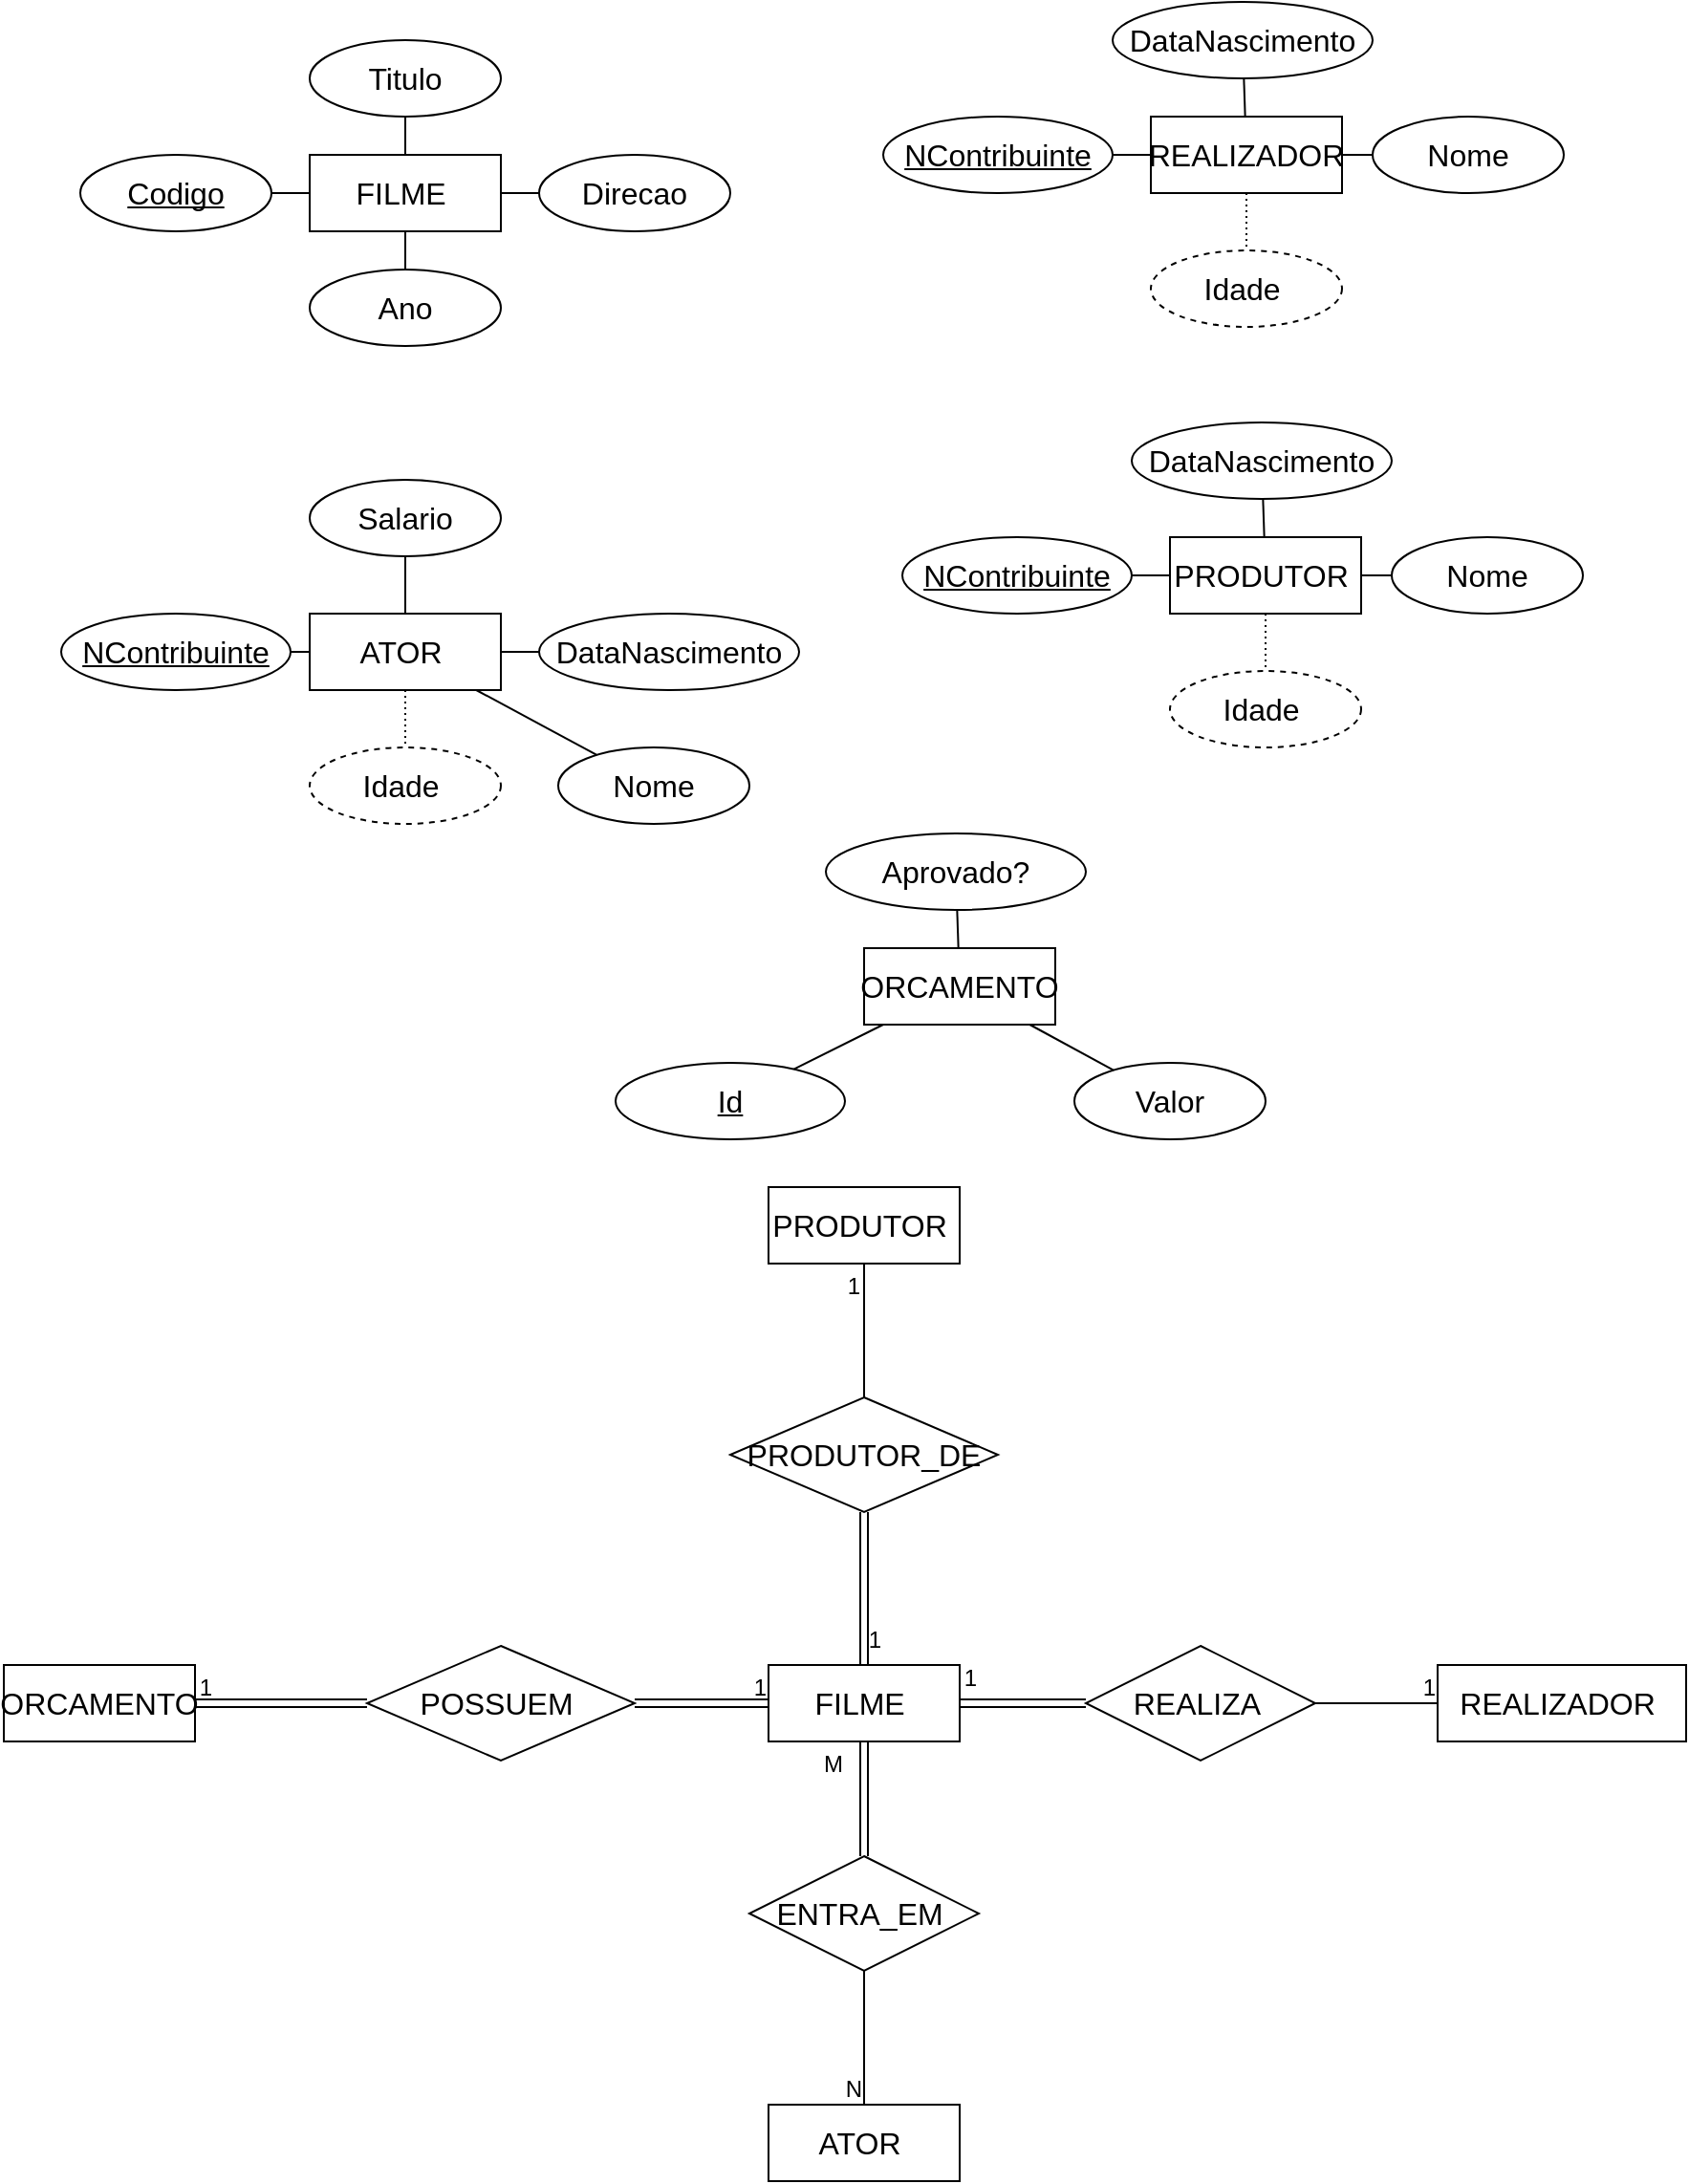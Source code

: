 <mxfile version="24.7.16">
  <diagram name="Página-1" id="EsEq_GemCrx0lwc4HN4x">
    <mxGraphModel dx="2261" dy="750" grid="1" gridSize="10" guides="1" tooltips="1" connect="1" arrows="1" fold="1" page="1" pageScale="1" pageWidth="827" pageHeight="1169" math="0" shadow="0">
      <root>
        <mxCell id="0" />
        <mxCell id="1" parent="0" />
        <mxCell id="v4sZzy8NRBBGQ352nRPt-2" value="&lt;span id=&quot;docs-internal-guid-69e3b1c1-7fff-f96b-01ed-a3625c471818&quot;&gt;&lt;span style=&quot;font-size: 12pt; font-family: Calibri, sans-serif; background-color: transparent; font-variant-numeric: normal; font-variant-east-asian: normal; font-variant-alternates: normal; font-variant-position: normal; vertical-align: baseline; white-space-collapse: preserve;&quot;&gt;FILME &lt;/span&gt;&lt;/span&gt;" style="whiteSpace=wrap;html=1;align=center;" vertex="1" parent="1">
          <mxGeometry x="130" y="150" width="100" height="40" as="geometry" />
        </mxCell>
        <mxCell id="v4sZzy8NRBBGQ352nRPt-3" value="&lt;span id=&quot;docs-internal-guid-65ec9e01-7fff-6a85-273b-d0137325ad9c&quot;&gt;&lt;span style=&quot;font-size: 12pt; font-family: Calibri, sans-serif; background-color: transparent; font-variant-numeric: normal; font-variant-east-asian: normal; font-variant-alternates: normal; font-variant-position: normal; text-decoration-skip-ink: none; vertical-align: baseline; white-space-collapse: preserve;&quot;&gt;Codigo&lt;/span&gt;&lt;/span&gt;" style="ellipse;whiteSpace=wrap;html=1;align=center;fontStyle=4;" vertex="1" parent="1">
          <mxGeometry x="10" y="150" width="100" height="40" as="geometry" />
        </mxCell>
        <mxCell id="v4sZzy8NRBBGQ352nRPt-4" value="&lt;span id=&quot;docs-internal-guid-aa690023-7fff-4fff-91ab-73ff49e0a470&quot;&gt;&lt;span style=&quot;font-size: 12pt; font-family: Calibri, sans-serif; background-color: transparent; font-variant-numeric: normal; font-variant-east-asian: normal; font-variant-alternates: normal; font-variant-position: normal; vertical-align: baseline; white-space-collapse: preserve;&quot;&gt;Direcao&lt;/span&gt;&lt;/span&gt;" style="ellipse;whiteSpace=wrap;html=1;align=center;" vertex="1" parent="1">
          <mxGeometry x="250" y="150" width="100" height="40" as="geometry" />
        </mxCell>
        <mxCell id="v4sZzy8NRBBGQ352nRPt-5" value="&lt;span id=&quot;docs-internal-guid-b7feeaaa-7fff-33fd-7c4b-e0fa0cc1d46b&quot;&gt;&lt;span style=&quot;font-size: 12pt; font-family: Calibri, sans-serif; background-color: transparent; font-variant-numeric: normal; font-variant-east-asian: normal; font-variant-alternates: normal; font-variant-position: normal; vertical-align: baseline; white-space-collapse: preserve;&quot;&gt;Ano&lt;/span&gt;&lt;/span&gt;" style="ellipse;whiteSpace=wrap;html=1;align=center;" vertex="1" parent="1">
          <mxGeometry x="130" y="210" width="100" height="40" as="geometry" />
        </mxCell>
        <mxCell id="v4sZzy8NRBBGQ352nRPt-6" value="&lt;span id=&quot;docs-internal-guid-4cdd8350-7fff-0cfb-5aa0-43d871383f14&quot;&gt;&lt;span style=&quot;font-size: 12pt; font-family: Calibri, sans-serif; background-color: transparent; font-variant-numeric: normal; font-variant-east-asian: normal; font-variant-alternates: normal; font-variant-position: normal; vertical-align: baseline; white-space-collapse: preserve;&quot;&gt;Titulo&lt;/span&gt;&lt;/span&gt;" style="ellipse;whiteSpace=wrap;html=1;align=center;" vertex="1" parent="1">
          <mxGeometry x="130" y="90" width="100" height="40" as="geometry" />
        </mxCell>
        <mxCell id="v4sZzy8NRBBGQ352nRPt-7" value="" style="endArrow=none;html=1;rounded=0;" edge="1" parent="1" source="v4sZzy8NRBBGQ352nRPt-2" target="v4sZzy8NRBBGQ352nRPt-4">
          <mxGeometry relative="1" as="geometry">
            <mxPoint x="280" y="250" as="sourcePoint" />
            <mxPoint x="440" y="250" as="targetPoint" />
          </mxGeometry>
        </mxCell>
        <mxCell id="v4sZzy8NRBBGQ352nRPt-8" value="" style="endArrow=none;html=1;rounded=0;" edge="1" parent="1" source="v4sZzy8NRBBGQ352nRPt-2" target="v4sZzy8NRBBGQ352nRPt-3">
          <mxGeometry relative="1" as="geometry">
            <mxPoint x="260" y="188" as="sourcePoint" />
            <mxPoint x="286" y="197" as="targetPoint" />
          </mxGeometry>
        </mxCell>
        <mxCell id="v4sZzy8NRBBGQ352nRPt-9" value="" style="endArrow=none;html=1;rounded=0;" edge="1" parent="1" source="v4sZzy8NRBBGQ352nRPt-2" target="v4sZzy8NRBBGQ352nRPt-6">
          <mxGeometry relative="1" as="geometry">
            <mxPoint x="270" y="198" as="sourcePoint" />
            <mxPoint x="296" y="207" as="targetPoint" />
          </mxGeometry>
        </mxCell>
        <mxCell id="v4sZzy8NRBBGQ352nRPt-10" value="" style="endArrow=none;html=1;rounded=0;" edge="1" parent="1" source="v4sZzy8NRBBGQ352nRPt-2" target="v4sZzy8NRBBGQ352nRPt-5">
          <mxGeometry relative="1" as="geometry">
            <mxPoint x="280" y="208" as="sourcePoint" />
            <mxPoint x="306" y="217" as="targetPoint" />
          </mxGeometry>
        </mxCell>
        <mxCell id="v4sZzy8NRBBGQ352nRPt-11" value="&lt;span id=&quot;docs-internal-guid-b55ff3dd-7fff-478e-bd8e-29ca72c5dbbd&quot;&gt;&lt;span style=&quot;font-size: 12pt; font-family: Calibri, sans-serif; background-color: transparent; font-variant-numeric: normal; font-variant-east-asian: normal; font-variant-alternates: normal; font-variant-position: normal; vertical-align: baseline; white-space-collapse: preserve;&quot;&gt;ATOR &lt;/span&gt;&lt;/span&gt;" style="whiteSpace=wrap;html=1;align=center;" vertex="1" parent="1">
          <mxGeometry x="130" y="390" width="100" height="40" as="geometry" />
        </mxCell>
        <mxCell id="v4sZzy8NRBBGQ352nRPt-12" value="&lt;span id=&quot;docs-internal-guid-977f0507-7fff-630e-c32f-fd584b5b6c39&quot;&gt;&lt;span style=&quot;font-size: 12pt; font-family: Calibri, sans-serif; background-color: transparent; font-variant-numeric: normal; font-variant-east-asian: normal; font-variant-alternates: normal; font-variant-position: normal; text-decoration-skip-ink: none; vertical-align: baseline; white-space-collapse: preserve;&quot;&gt;NContribuinte&lt;/span&gt;&lt;/span&gt;" style="ellipse;whiteSpace=wrap;html=1;align=center;fontStyle=4;" vertex="1" parent="1">
          <mxGeometry y="390" width="120" height="40" as="geometry" />
        </mxCell>
        <mxCell id="v4sZzy8NRBBGQ352nRPt-13" value="&lt;span id=&quot;docs-internal-guid-c31ee256-7fff-db21-6032-26f5b3d5ed93&quot;&gt;&lt;span style=&quot;font-size: 12pt; font-family: Calibri, sans-serif; background-color: transparent; font-variant-numeric: normal; font-variant-east-asian: normal; font-variant-alternates: normal; font-variant-position: normal; vertical-align: baseline; white-space-collapse: preserve;&quot;&gt;Nome&lt;/span&gt;&lt;/span&gt;" style="ellipse;whiteSpace=wrap;html=1;align=center;" vertex="1" parent="1">
          <mxGeometry x="260" y="460" width="100" height="40" as="geometry" />
        </mxCell>
        <mxCell id="v4sZzy8NRBBGQ352nRPt-14" value="&lt;span id=&quot;docs-internal-guid-6c0eb078-7fff-a711-845f-558f71afd7b7&quot;&gt;&lt;span style=&quot;font-size: 12pt; font-family: Calibri, sans-serif; background-color: transparent; font-variant-numeric: normal; font-variant-east-asian: normal; font-variant-alternates: normal; font-variant-position: normal; vertical-align: baseline; white-space-collapse: preserve;&quot;&gt;DataNascimento&lt;/span&gt;&lt;/span&gt;" style="ellipse;whiteSpace=wrap;html=1;align=center;" vertex="1" parent="1">
          <mxGeometry x="250" y="390" width="136" height="40" as="geometry" />
        </mxCell>
        <mxCell id="v4sZzy8NRBBGQ352nRPt-15" value="&lt;span id=&quot;docs-internal-guid-f9e64c5f-7fff-8cbe-bb85-ed389d6dbb94&quot;&gt;&lt;span style=&quot;font-size: 12pt; font-family: Calibri, sans-serif; background-color: transparent; font-variant-numeric: normal; font-variant-east-asian: normal; font-variant-alternates: normal; font-variant-position: normal; vertical-align: baseline; white-space-collapse: preserve;&quot;&gt;Salario&lt;/span&gt;&lt;/span&gt;" style="ellipse;whiteSpace=wrap;html=1;align=center;" vertex="1" parent="1">
          <mxGeometry x="130" y="320" width="100" height="40" as="geometry" />
        </mxCell>
        <mxCell id="v4sZzy8NRBBGQ352nRPt-16" value="" style="endArrow=none;html=1;rounded=0;" edge="1" parent="1" source="v4sZzy8NRBBGQ352nRPt-11" target="v4sZzy8NRBBGQ352nRPt-13">
          <mxGeometry relative="1" as="geometry">
            <mxPoint x="280" y="490" as="sourcePoint" />
            <mxPoint x="440" y="490" as="targetPoint" />
          </mxGeometry>
        </mxCell>
        <mxCell id="v4sZzy8NRBBGQ352nRPt-17" value="" style="endArrow=none;html=1;rounded=0;" edge="1" parent="1" source="v4sZzy8NRBBGQ352nRPt-11" target="v4sZzy8NRBBGQ352nRPt-12">
          <mxGeometry relative="1" as="geometry">
            <mxPoint x="260" y="428" as="sourcePoint" />
            <mxPoint x="286" y="437" as="targetPoint" />
          </mxGeometry>
        </mxCell>
        <mxCell id="v4sZzy8NRBBGQ352nRPt-18" value="" style="endArrow=none;html=1;rounded=0;" edge="1" parent="1" source="v4sZzy8NRBBGQ352nRPt-11" target="v4sZzy8NRBBGQ352nRPt-15">
          <mxGeometry relative="1" as="geometry">
            <mxPoint x="270" y="438" as="sourcePoint" />
            <mxPoint x="296" y="447" as="targetPoint" />
          </mxGeometry>
        </mxCell>
        <mxCell id="v4sZzy8NRBBGQ352nRPt-19" value="" style="endArrow=none;html=1;rounded=0;" edge="1" parent="1" source="v4sZzy8NRBBGQ352nRPt-11" target="v4sZzy8NRBBGQ352nRPt-14">
          <mxGeometry relative="1" as="geometry">
            <mxPoint x="280" y="448" as="sourcePoint" />
            <mxPoint x="306" y="457" as="targetPoint" />
          </mxGeometry>
        </mxCell>
        <mxCell id="v4sZzy8NRBBGQ352nRPt-20" value="&lt;span id=&quot;docs-internal-guid-b9814e67-7fff-4241-7005-b38a2bdebb96&quot;&gt;&lt;span style=&quot;font-size: 12pt; font-family: Calibri, sans-serif; background-color: transparent; font-variant-numeric: normal; font-variant-east-asian: normal; font-variant-alternates: normal; font-variant-position: normal; vertical-align: baseline; white-space-collapse: preserve;&quot;&gt;Idade &lt;/span&gt;&lt;/span&gt;" style="ellipse;whiteSpace=wrap;html=1;align=center;dashed=1;" vertex="1" parent="1">
          <mxGeometry x="130" y="460" width="100" height="40" as="geometry" />
        </mxCell>
        <mxCell id="v4sZzy8NRBBGQ352nRPt-21" value="" style="endArrow=none;html=1;rounded=0;dashed=1;dashPattern=1 2;" edge="1" parent="1" source="v4sZzy8NRBBGQ352nRPt-11" target="v4sZzy8NRBBGQ352nRPt-20">
          <mxGeometry relative="1" as="geometry">
            <mxPoint x="330" y="390" as="sourcePoint" />
            <mxPoint x="490" y="390" as="targetPoint" />
          </mxGeometry>
        </mxCell>
        <mxCell id="v4sZzy8NRBBGQ352nRPt-23" value="&lt;span id=&quot;docs-internal-guid-4d9d8930-7fff-5aef-027f-57d90c32c15b&quot;&gt;&lt;span style=&quot;font-size: 12pt; font-family: Calibri, sans-serif; background-color: transparent; font-variant-numeric: normal; font-variant-east-asian: normal; font-variant-alternates: normal; font-variant-position: normal; vertical-align: baseline; white-space-collapse: preserve;&quot;&gt;REALIZADOR &lt;/span&gt;&lt;/span&gt;" style="whiteSpace=wrap;html=1;align=center;" vertex="1" parent="1">
          <mxGeometry x="570" y="130" width="100" height="40" as="geometry" />
        </mxCell>
        <mxCell id="v4sZzy8NRBBGQ352nRPt-24" value="&lt;span id=&quot;docs-internal-guid-977f0507-7fff-630e-c32f-fd584b5b6c39&quot;&gt;&lt;span style=&quot;font-size: 12pt; font-family: Calibri, sans-serif; background-color: transparent; font-variant-numeric: normal; font-variant-east-asian: normal; font-variant-alternates: normal; font-variant-position: normal; text-decoration-skip-ink: none; vertical-align: baseline; white-space-collapse: preserve;&quot;&gt;NContribuinte&lt;/span&gt;&lt;/span&gt;" style="ellipse;whiteSpace=wrap;html=1;align=center;fontStyle=4;" vertex="1" parent="1">
          <mxGeometry x="430" y="130" width="120" height="40" as="geometry" />
        </mxCell>
        <mxCell id="v4sZzy8NRBBGQ352nRPt-25" value="&lt;span id=&quot;docs-internal-guid-c31ee256-7fff-db21-6032-26f5b3d5ed93&quot;&gt;&lt;span style=&quot;font-size: 12pt; font-family: Calibri, sans-serif; background-color: transparent; font-variant-numeric: normal; font-variant-east-asian: normal; font-variant-alternates: normal; font-variant-position: normal; vertical-align: baseline; white-space-collapse: preserve;&quot;&gt;Nome&lt;/span&gt;&lt;/span&gt;" style="ellipse;whiteSpace=wrap;html=1;align=center;" vertex="1" parent="1">
          <mxGeometry x="686" y="130" width="100" height="40" as="geometry" />
        </mxCell>
        <mxCell id="v4sZzy8NRBBGQ352nRPt-26" value="&lt;span id=&quot;docs-internal-guid-6c0eb078-7fff-a711-845f-558f71afd7b7&quot;&gt;&lt;span style=&quot;font-size: 12pt; font-family: Calibri, sans-serif; background-color: transparent; font-variant-numeric: normal; font-variant-east-asian: normal; font-variant-alternates: normal; font-variant-position: normal; vertical-align: baseline; white-space-collapse: preserve;&quot;&gt;DataNascimento&lt;/span&gt;&lt;/span&gt;" style="ellipse;whiteSpace=wrap;html=1;align=center;" vertex="1" parent="1">
          <mxGeometry x="550" y="70" width="136" height="40" as="geometry" />
        </mxCell>
        <mxCell id="v4sZzy8NRBBGQ352nRPt-28" value="" style="endArrow=none;html=1;rounded=0;" edge="1" parent="1" source="v4sZzy8NRBBGQ352nRPt-23" target="v4sZzy8NRBBGQ352nRPt-25">
          <mxGeometry relative="1" as="geometry">
            <mxPoint x="720" y="230" as="sourcePoint" />
            <mxPoint x="880" y="230" as="targetPoint" />
          </mxGeometry>
        </mxCell>
        <mxCell id="v4sZzy8NRBBGQ352nRPt-29" value="" style="endArrow=none;html=1;rounded=0;" edge="1" parent="1" source="v4sZzy8NRBBGQ352nRPt-23" target="v4sZzy8NRBBGQ352nRPt-24">
          <mxGeometry relative="1" as="geometry">
            <mxPoint x="700" y="168" as="sourcePoint" />
            <mxPoint x="726" y="177" as="targetPoint" />
          </mxGeometry>
        </mxCell>
        <mxCell id="v4sZzy8NRBBGQ352nRPt-31" value="" style="endArrow=none;html=1;rounded=0;" edge="1" parent="1" source="v4sZzy8NRBBGQ352nRPt-23" target="v4sZzy8NRBBGQ352nRPt-26">
          <mxGeometry relative="1" as="geometry">
            <mxPoint x="720" y="188" as="sourcePoint" />
            <mxPoint x="746" y="197" as="targetPoint" />
          </mxGeometry>
        </mxCell>
        <mxCell id="v4sZzy8NRBBGQ352nRPt-32" value="&lt;span id=&quot;docs-internal-guid-b9814e67-7fff-4241-7005-b38a2bdebb96&quot;&gt;&lt;span style=&quot;font-size: 12pt; font-family: Calibri, sans-serif; background-color: transparent; font-variant-numeric: normal; font-variant-east-asian: normal; font-variant-alternates: normal; font-variant-position: normal; vertical-align: baseline; white-space-collapse: preserve;&quot;&gt;Idade &lt;/span&gt;&lt;/span&gt;" style="ellipse;whiteSpace=wrap;html=1;align=center;dashed=1;" vertex="1" parent="1">
          <mxGeometry x="570" y="200" width="100" height="40" as="geometry" />
        </mxCell>
        <mxCell id="v4sZzy8NRBBGQ352nRPt-33" value="" style="endArrow=none;html=1;rounded=0;dashed=1;dashPattern=1 2;" edge="1" parent="1" source="v4sZzy8NRBBGQ352nRPt-23" target="v4sZzy8NRBBGQ352nRPt-32">
          <mxGeometry relative="1" as="geometry">
            <mxPoint x="770" y="130" as="sourcePoint" />
            <mxPoint x="930" y="130" as="targetPoint" />
          </mxGeometry>
        </mxCell>
        <mxCell id="v4sZzy8NRBBGQ352nRPt-43" value="&lt;span id=&quot;docs-internal-guid-b4841088-7fff-76e5-b48b-d23ce806d1a9&quot;&gt;&lt;span style=&quot;font-size: 12pt; font-family: Calibri, sans-serif; background-color: transparent; font-variant-numeric: normal; font-variant-east-asian: normal; font-variant-alternates: normal; font-variant-position: normal; vertical-align: baseline; white-space-collapse: preserve;&quot;&gt;PRODUTOR &lt;/span&gt;&lt;/span&gt;" style="whiteSpace=wrap;html=1;align=center;" vertex="1" parent="1">
          <mxGeometry x="580" y="350" width="100" height="40" as="geometry" />
        </mxCell>
        <mxCell id="v4sZzy8NRBBGQ352nRPt-44" value="&lt;span id=&quot;docs-internal-guid-977f0507-7fff-630e-c32f-fd584b5b6c39&quot;&gt;&lt;span style=&quot;font-size: 12pt; font-family: Calibri, sans-serif; background-color: transparent; font-variant-numeric: normal; font-variant-east-asian: normal; font-variant-alternates: normal; font-variant-position: normal; text-decoration-skip-ink: none; vertical-align: baseline; white-space-collapse: preserve;&quot;&gt;NContribuinte&lt;/span&gt;&lt;/span&gt;" style="ellipse;whiteSpace=wrap;html=1;align=center;fontStyle=4;" vertex="1" parent="1">
          <mxGeometry x="440" y="350" width="120" height="40" as="geometry" />
        </mxCell>
        <mxCell id="v4sZzy8NRBBGQ352nRPt-45" value="&lt;span id=&quot;docs-internal-guid-c31ee256-7fff-db21-6032-26f5b3d5ed93&quot;&gt;&lt;span style=&quot;font-size: 12pt; font-family: Calibri, sans-serif; background-color: transparent; font-variant-numeric: normal; font-variant-east-asian: normal; font-variant-alternates: normal; font-variant-position: normal; vertical-align: baseline; white-space-collapse: preserve;&quot;&gt;Nome&lt;/span&gt;&lt;/span&gt;" style="ellipse;whiteSpace=wrap;html=1;align=center;" vertex="1" parent="1">
          <mxGeometry x="696" y="350" width="100" height="40" as="geometry" />
        </mxCell>
        <mxCell id="v4sZzy8NRBBGQ352nRPt-46" value="&lt;span id=&quot;docs-internal-guid-6c0eb078-7fff-a711-845f-558f71afd7b7&quot;&gt;&lt;span style=&quot;font-size: 12pt; font-family: Calibri, sans-serif; background-color: transparent; font-variant-numeric: normal; font-variant-east-asian: normal; font-variant-alternates: normal; font-variant-position: normal; vertical-align: baseline; white-space-collapse: preserve;&quot;&gt;DataNascimento&lt;/span&gt;&lt;/span&gt;" style="ellipse;whiteSpace=wrap;html=1;align=center;" vertex="1" parent="1">
          <mxGeometry x="560" y="290" width="136" height="40" as="geometry" />
        </mxCell>
        <mxCell id="v4sZzy8NRBBGQ352nRPt-47" value="" style="endArrow=none;html=1;rounded=0;" edge="1" parent="1" source="v4sZzy8NRBBGQ352nRPt-43" target="v4sZzy8NRBBGQ352nRPt-45">
          <mxGeometry relative="1" as="geometry">
            <mxPoint x="730" y="450" as="sourcePoint" />
            <mxPoint x="890" y="450" as="targetPoint" />
          </mxGeometry>
        </mxCell>
        <mxCell id="v4sZzy8NRBBGQ352nRPt-48" value="" style="endArrow=none;html=1;rounded=0;" edge="1" parent="1" source="v4sZzy8NRBBGQ352nRPt-43" target="v4sZzy8NRBBGQ352nRPt-44">
          <mxGeometry relative="1" as="geometry">
            <mxPoint x="710" y="388" as="sourcePoint" />
            <mxPoint x="736" y="397" as="targetPoint" />
          </mxGeometry>
        </mxCell>
        <mxCell id="v4sZzy8NRBBGQ352nRPt-49" value="" style="endArrow=none;html=1;rounded=0;" edge="1" parent="1" source="v4sZzy8NRBBGQ352nRPt-43" target="v4sZzy8NRBBGQ352nRPt-46">
          <mxGeometry relative="1" as="geometry">
            <mxPoint x="730" y="408" as="sourcePoint" />
            <mxPoint x="756" y="417" as="targetPoint" />
          </mxGeometry>
        </mxCell>
        <mxCell id="v4sZzy8NRBBGQ352nRPt-50" value="&lt;span id=&quot;docs-internal-guid-b9814e67-7fff-4241-7005-b38a2bdebb96&quot;&gt;&lt;span style=&quot;font-size: 12pt; font-family: Calibri, sans-serif; background-color: transparent; font-variant-numeric: normal; font-variant-east-asian: normal; font-variant-alternates: normal; font-variant-position: normal; vertical-align: baseline; white-space-collapse: preserve;&quot;&gt;Idade &lt;/span&gt;&lt;/span&gt;" style="ellipse;whiteSpace=wrap;html=1;align=center;dashed=1;" vertex="1" parent="1">
          <mxGeometry x="580" y="420" width="100" height="40" as="geometry" />
        </mxCell>
        <mxCell id="v4sZzy8NRBBGQ352nRPt-51" value="" style="endArrow=none;html=1;rounded=0;dashed=1;dashPattern=1 2;" edge="1" parent="1" source="v4sZzy8NRBBGQ352nRPt-43" target="v4sZzy8NRBBGQ352nRPt-50">
          <mxGeometry relative="1" as="geometry">
            <mxPoint x="780" y="350" as="sourcePoint" />
            <mxPoint x="940" y="350" as="targetPoint" />
          </mxGeometry>
        </mxCell>
        <mxCell id="v4sZzy8NRBBGQ352nRPt-52" value="&lt;span id=&quot;docs-internal-guid-409b3797-7fff-d025-ef7b-313acdf6c6c4&quot;&gt;&lt;span style=&quot;font-size: 12pt; font-family: Calibri, sans-serif; background-color: transparent; font-variant-numeric: normal; font-variant-east-asian: normal; font-variant-alternates: normal; font-variant-position: normal; vertical-align: baseline; white-space-collapse: preserve;&quot;&gt;ORCAMENTO &lt;/span&gt;&lt;/span&gt;" style="whiteSpace=wrap;html=1;align=center;" vertex="1" parent="1">
          <mxGeometry x="420" y="565" width="100" height="40" as="geometry" />
        </mxCell>
        <mxCell id="v4sZzy8NRBBGQ352nRPt-53" value="&lt;span id=&quot;docs-internal-guid-6a297033-7fff-ead5-8e38-853e0f813def&quot;&gt;&lt;span style=&quot;font-size: 12pt; font-family: Calibri, sans-serif; background-color: transparent; font-variant-numeric: normal; font-variant-east-asian: normal; font-variant-alternates: normal; font-variant-position: normal; text-decoration-skip-ink: none; vertical-align: baseline; white-space-collapse: preserve;&quot;&gt;Id&lt;/span&gt;&lt;/span&gt;" style="ellipse;whiteSpace=wrap;html=1;align=center;fontStyle=4;" vertex="1" parent="1">
          <mxGeometry x="290" y="625" width="120" height="40" as="geometry" />
        </mxCell>
        <mxCell id="v4sZzy8NRBBGQ352nRPt-54" value="&lt;span id=&quot;docs-internal-guid-52b77928-7fff-11a8-607f-078c2612696d&quot;&gt;&lt;span style=&quot;font-size: 12pt; font-family: Calibri, sans-serif; background-color: transparent; font-variant-numeric: normal; font-variant-east-asian: normal; font-variant-alternates: normal; font-variant-position: normal; vertical-align: baseline; white-space-collapse: preserve;&quot;&gt;Valor&lt;/span&gt;&lt;/span&gt;" style="ellipse;whiteSpace=wrap;html=1;align=center;" vertex="1" parent="1">
          <mxGeometry x="530" y="625" width="100" height="40" as="geometry" />
        </mxCell>
        <mxCell id="v4sZzy8NRBBGQ352nRPt-55" value="&lt;span id=&quot;docs-internal-guid-054a91c2-7fff-2da7-2222-386cf80ee31c&quot;&gt;&lt;span style=&quot;font-size: 12pt; font-family: Calibri, sans-serif; background-color: transparent; font-variant-numeric: normal; font-variant-east-asian: normal; font-variant-alternates: normal; font-variant-position: normal; vertical-align: baseline; white-space-collapse: preserve;&quot;&gt;Aprovado?&lt;/span&gt;&lt;/span&gt;" style="ellipse;whiteSpace=wrap;html=1;align=center;" vertex="1" parent="1">
          <mxGeometry x="400" y="505" width="136" height="40" as="geometry" />
        </mxCell>
        <mxCell id="v4sZzy8NRBBGQ352nRPt-56" value="" style="endArrow=none;html=1;rounded=0;" edge="1" parent="1" source="v4sZzy8NRBBGQ352nRPt-52" target="v4sZzy8NRBBGQ352nRPt-54">
          <mxGeometry relative="1" as="geometry">
            <mxPoint x="570" y="665" as="sourcePoint" />
            <mxPoint x="730" y="665" as="targetPoint" />
          </mxGeometry>
        </mxCell>
        <mxCell id="v4sZzy8NRBBGQ352nRPt-57" value="" style="endArrow=none;html=1;rounded=0;" edge="1" parent="1" source="v4sZzy8NRBBGQ352nRPt-52" target="v4sZzy8NRBBGQ352nRPt-53">
          <mxGeometry relative="1" as="geometry">
            <mxPoint x="550" y="603" as="sourcePoint" />
            <mxPoint x="576" y="612" as="targetPoint" />
          </mxGeometry>
        </mxCell>
        <mxCell id="v4sZzy8NRBBGQ352nRPt-58" value="" style="endArrow=none;html=1;rounded=0;" edge="1" parent="1" source="v4sZzy8NRBBGQ352nRPt-52" target="v4sZzy8NRBBGQ352nRPt-55">
          <mxGeometry relative="1" as="geometry">
            <mxPoint x="570" y="623" as="sourcePoint" />
            <mxPoint x="596" y="632" as="targetPoint" />
          </mxGeometry>
        </mxCell>
        <mxCell id="v4sZzy8NRBBGQ352nRPt-66" value="&lt;span id=&quot;docs-internal-guid-69e3b1c1-7fff-f96b-01ed-a3625c471818&quot;&gt;&lt;span style=&quot;font-size: 12pt; font-family: Calibri, sans-serif; background-color: transparent; font-variant-numeric: normal; font-variant-east-asian: normal; font-variant-alternates: normal; font-variant-position: normal; vertical-align: baseline; white-space-collapse: preserve;&quot;&gt;FILME &lt;/span&gt;&lt;/span&gt;" style="whiteSpace=wrap;html=1;align=center;" vertex="1" parent="1">
          <mxGeometry x="370" y="940" width="100" height="40" as="geometry" />
        </mxCell>
        <mxCell id="v4sZzy8NRBBGQ352nRPt-67" value="&lt;span id=&quot;docs-internal-guid-b55ff3dd-7fff-478e-bd8e-29ca72c5dbbd&quot;&gt;&lt;span style=&quot;font-size: 12pt; font-family: Calibri, sans-serif; background-color: transparent; font-variant-numeric: normal; font-variant-east-asian: normal; font-variant-alternates: normal; font-variant-position: normal; vertical-align: baseline; white-space-collapse: preserve;&quot;&gt;ATOR &lt;/span&gt;&lt;/span&gt;" style="whiteSpace=wrap;html=1;align=center;" vertex="1" parent="1">
          <mxGeometry x="370" y="1170" width="100" height="40" as="geometry" />
        </mxCell>
        <mxCell id="v4sZzy8NRBBGQ352nRPt-68" value="&lt;span id=&quot;docs-internal-guid-4d9d8930-7fff-5aef-027f-57d90c32c15b&quot;&gt;&lt;span style=&quot;font-size: 12pt; font-family: Calibri, sans-serif; background-color: transparent; font-variant-numeric: normal; font-variant-east-asian: normal; font-variant-alternates: normal; font-variant-position: normal; vertical-align: baseline; white-space-collapse: preserve;&quot;&gt;REALIZADOR &lt;/span&gt;&lt;/span&gt;" style="whiteSpace=wrap;html=1;align=center;" vertex="1" parent="1">
          <mxGeometry x="720" y="940" width="130" height="40" as="geometry" />
        </mxCell>
        <mxCell id="v4sZzy8NRBBGQ352nRPt-69" value="&lt;span id=&quot;docs-internal-guid-b4841088-7fff-76e5-b48b-d23ce806d1a9&quot;&gt;&lt;span style=&quot;font-size: 12pt; font-family: Calibri, sans-serif; background-color: transparent; font-variant-numeric: normal; font-variant-east-asian: normal; font-variant-alternates: normal; font-variant-position: normal; vertical-align: baseline; white-space-collapse: preserve;&quot;&gt;PRODUTOR &lt;/span&gt;&lt;/span&gt;" style="whiteSpace=wrap;html=1;align=center;" vertex="1" parent="1">
          <mxGeometry x="370" y="690" width="100" height="40" as="geometry" />
        </mxCell>
        <mxCell id="v4sZzy8NRBBGQ352nRPt-70" value="&lt;span id=&quot;docs-internal-guid-409b3797-7fff-d025-ef7b-313acdf6c6c4&quot;&gt;&lt;span style=&quot;font-size: 12pt; font-family: Calibri, sans-serif; background-color: transparent; font-variant-numeric: normal; font-variant-east-asian: normal; font-variant-alternates: normal; font-variant-position: normal; vertical-align: baseline; white-space-collapse: preserve;&quot;&gt;ORCAMENTO &lt;/span&gt;&lt;/span&gt;" style="whiteSpace=wrap;html=1;align=center;" vertex="1" parent="1">
          <mxGeometry x="-30" y="940" width="100" height="40" as="geometry" />
        </mxCell>
        <mxCell id="v4sZzy8NRBBGQ352nRPt-71" value="&lt;span id=&quot;docs-internal-guid-3e9d4672-7fff-fb9d-4e25-5c9ecaefa336&quot;&gt;&lt;span style=&quot;font-size: 12pt; font-family: Calibri, sans-serif; background-color: transparent; font-variant-numeric: normal; font-variant-east-asian: normal; font-variant-alternates: normal; font-variant-position: normal; vertical-align: baseline; white-space-collapse: preserve;&quot;&gt;ENTRA_EM &lt;/span&gt;&lt;/span&gt;" style="shape=rhombus;perimeter=rhombusPerimeter;whiteSpace=wrap;html=1;align=center;" vertex="1" parent="1">
          <mxGeometry x="360" y="1040" width="120" height="60" as="geometry" />
        </mxCell>
        <mxCell id="v4sZzy8NRBBGQ352nRPt-74" value="" style="endArrow=none;html=1;rounded=0;" edge="1" parent="1" source="v4sZzy8NRBBGQ352nRPt-71" target="v4sZzy8NRBBGQ352nRPt-67">
          <mxGeometry relative="1" as="geometry">
            <mxPoint x="580" y="1120" as="sourcePoint" />
            <mxPoint x="740" y="1120" as="targetPoint" />
          </mxGeometry>
        </mxCell>
        <mxCell id="v4sZzy8NRBBGQ352nRPt-75" value="N" style="resizable=0;html=1;whiteSpace=wrap;align=right;verticalAlign=bottom;" connectable="0" vertex="1" parent="v4sZzy8NRBBGQ352nRPt-74">
          <mxGeometry x="1" relative="1" as="geometry" />
        </mxCell>
        <mxCell id="v4sZzy8NRBBGQ352nRPt-76" value="" style="shape=link;html=1;rounded=0;" edge="1" parent="1" source="v4sZzy8NRBBGQ352nRPt-71" target="v4sZzy8NRBBGQ352nRPt-66">
          <mxGeometry relative="1" as="geometry">
            <mxPoint x="580" y="1120" as="sourcePoint" />
            <mxPoint x="740" y="1120" as="targetPoint" />
          </mxGeometry>
        </mxCell>
        <mxCell id="v4sZzy8NRBBGQ352nRPt-77" value="M" style="resizable=0;html=1;whiteSpace=wrap;align=right;verticalAlign=bottom;" connectable="0" vertex="1" parent="v4sZzy8NRBBGQ352nRPt-76">
          <mxGeometry x="1" relative="1" as="geometry">
            <mxPoint x="-10" y="20" as="offset" />
          </mxGeometry>
        </mxCell>
        <mxCell id="v4sZzy8NRBBGQ352nRPt-78" value="&lt;span id=&quot;docs-internal-guid-d4102d6b-7fff-9814-01a8-bcb57fba161c&quot;&gt;&lt;span style=&quot;font-size: 12pt; font-family: Calibri, sans-serif; background-color: transparent; font-variant-numeric: normal; font-variant-east-asian: normal; font-variant-alternates: normal; font-variant-position: normal; vertical-align: baseline; white-space-collapse: preserve;&quot;&gt;REALIZA &lt;/span&gt;&lt;/span&gt;" style="shape=rhombus;perimeter=rhombusPerimeter;whiteSpace=wrap;html=1;align=center;" vertex="1" parent="1">
          <mxGeometry x="536" y="930" width="120" height="60" as="geometry" />
        </mxCell>
        <mxCell id="v4sZzy8NRBBGQ352nRPt-79" value="" style="endArrow=none;html=1;rounded=0;" edge="1" parent="1" source="v4sZzy8NRBBGQ352nRPt-78" target="v4sZzy8NRBBGQ352nRPt-68">
          <mxGeometry relative="1" as="geometry">
            <mxPoint x="580" y="1120" as="sourcePoint" />
            <mxPoint x="740" y="1120" as="targetPoint" />
          </mxGeometry>
        </mxCell>
        <mxCell id="v4sZzy8NRBBGQ352nRPt-80" value="1" style="resizable=0;html=1;whiteSpace=wrap;align=right;verticalAlign=bottom;" connectable="0" vertex="1" parent="v4sZzy8NRBBGQ352nRPt-79">
          <mxGeometry x="1" relative="1" as="geometry" />
        </mxCell>
        <mxCell id="v4sZzy8NRBBGQ352nRPt-81" value="" style="shape=link;html=1;rounded=0;" edge="1" parent="1" source="v4sZzy8NRBBGQ352nRPt-78" target="v4sZzy8NRBBGQ352nRPt-66">
          <mxGeometry relative="1" as="geometry">
            <mxPoint x="624.364" y="979.998" as="sourcePoint" />
            <mxPoint x="460" y="970" as="targetPoint" />
          </mxGeometry>
        </mxCell>
        <mxCell id="v4sZzy8NRBBGQ352nRPt-82" value="1" style="resizable=0;html=1;whiteSpace=wrap;align=right;verticalAlign=bottom;" connectable="0" vertex="1" parent="v4sZzy8NRBBGQ352nRPt-81">
          <mxGeometry x="1" relative="1" as="geometry">
            <mxPoint x="10" y="-5" as="offset" />
          </mxGeometry>
        </mxCell>
        <mxCell id="v4sZzy8NRBBGQ352nRPt-84" value="&lt;span id=&quot;docs-internal-guid-d4102d6b-7fff-9814-01a8-bcb57fba161c&quot;&gt;&lt;span style=&quot;font-size: 12pt; font-family: Calibri, sans-serif; background-color: transparent; font-variant-numeric: normal; font-variant-east-asian: normal; font-variant-alternates: normal; font-variant-position: normal; vertical-align: baseline; white-space-collapse: preserve;&quot;&gt;PRODUTOR_DE&lt;/span&gt;&lt;/span&gt;" style="shape=rhombus;perimeter=rhombusPerimeter;whiteSpace=wrap;html=1;align=center;" vertex="1" parent="1">
          <mxGeometry x="350" y="800" width="140" height="60" as="geometry" />
        </mxCell>
        <mxCell id="v4sZzy8NRBBGQ352nRPt-85" value="" style="endArrow=none;html=1;rounded=0;" edge="1" parent="1" source="v4sZzy8NRBBGQ352nRPt-84" target="v4sZzy8NRBBGQ352nRPt-69">
          <mxGeometry relative="1" as="geometry">
            <mxPoint x="646" y="990" as="sourcePoint" />
            <mxPoint x="786" y="830" as="targetPoint" />
          </mxGeometry>
        </mxCell>
        <mxCell id="v4sZzy8NRBBGQ352nRPt-86" value="1" style="resizable=0;html=1;whiteSpace=wrap;align=right;verticalAlign=bottom;" connectable="0" vertex="1" parent="v4sZzy8NRBBGQ352nRPt-85">
          <mxGeometry x="1" relative="1" as="geometry">
            <mxPoint x="-1" y="20" as="offset" />
          </mxGeometry>
        </mxCell>
        <mxCell id="v4sZzy8NRBBGQ352nRPt-87" value="" style="shape=link;html=1;rounded=0;" edge="1" parent="1" source="v4sZzy8NRBBGQ352nRPt-84" target="v4sZzy8NRBBGQ352nRPt-66">
          <mxGeometry relative="1" as="geometry">
            <mxPoint x="690.364" y="849.998" as="sourcePoint" />
            <mxPoint x="536" y="830" as="targetPoint" />
          </mxGeometry>
        </mxCell>
        <mxCell id="v4sZzy8NRBBGQ352nRPt-88" value="1" style="resizable=0;html=1;whiteSpace=wrap;align=right;verticalAlign=bottom;" connectable="0" vertex="1" parent="v4sZzy8NRBBGQ352nRPt-87">
          <mxGeometry x="1" relative="1" as="geometry">
            <mxPoint x="10" y="-5" as="offset" />
          </mxGeometry>
        </mxCell>
        <mxCell id="v4sZzy8NRBBGQ352nRPt-89" value="&lt;span id=&quot;docs-internal-guid-587e5143-7fff-d5d4-f00b-69bfe22eff9b&quot;&gt;&lt;span style=&quot;font-size: 12pt; font-family: Calibri, sans-serif; background-color: transparent; font-variant-numeric: normal; font-variant-east-asian: normal; font-variant-alternates: normal; font-variant-position: normal; vertical-align: baseline; white-space-collapse: preserve;&quot;&gt;POSSUEM &lt;/span&gt;&lt;/span&gt;" style="shape=rhombus;perimeter=rhombusPerimeter;whiteSpace=wrap;html=1;align=center;" vertex="1" parent="1">
          <mxGeometry x="160" y="930" width="140" height="60" as="geometry" />
        </mxCell>
        <mxCell id="v4sZzy8NRBBGQ352nRPt-90" value="" style="shape=link;html=1;rounded=0;" edge="1" parent="1" source="v4sZzy8NRBBGQ352nRPt-89" target="v4sZzy8NRBBGQ352nRPt-66">
          <mxGeometry relative="1" as="geometry">
            <mxPoint x="290" y="1000" as="sourcePoint" />
            <mxPoint x="290" y="1080" as="targetPoint" />
          </mxGeometry>
        </mxCell>
        <mxCell id="v4sZzy8NRBBGQ352nRPt-91" value="1" style="resizable=0;html=1;whiteSpace=wrap;align=right;verticalAlign=bottom;" connectable="0" vertex="1" parent="v4sZzy8NRBBGQ352nRPt-90">
          <mxGeometry x="1" relative="1" as="geometry">
            <mxPoint as="offset" />
          </mxGeometry>
        </mxCell>
        <mxCell id="v4sZzy8NRBBGQ352nRPt-92" value="" style="shape=link;html=1;rounded=0;" edge="1" parent="1" source="v4sZzy8NRBBGQ352nRPt-89" target="v4sZzy8NRBBGQ352nRPt-70">
          <mxGeometry relative="1" as="geometry">
            <mxPoint x="170" y="959.5" as="sourcePoint" />
            <mxPoint x="80" y="959.5" as="targetPoint" />
          </mxGeometry>
        </mxCell>
        <mxCell id="v4sZzy8NRBBGQ352nRPt-93" value="1" style="resizable=0;html=1;whiteSpace=wrap;align=right;verticalAlign=bottom;" connectable="0" vertex="1" parent="v4sZzy8NRBBGQ352nRPt-92">
          <mxGeometry x="1" relative="1" as="geometry">
            <mxPoint x="10" as="offset" />
          </mxGeometry>
        </mxCell>
      </root>
    </mxGraphModel>
  </diagram>
</mxfile>
